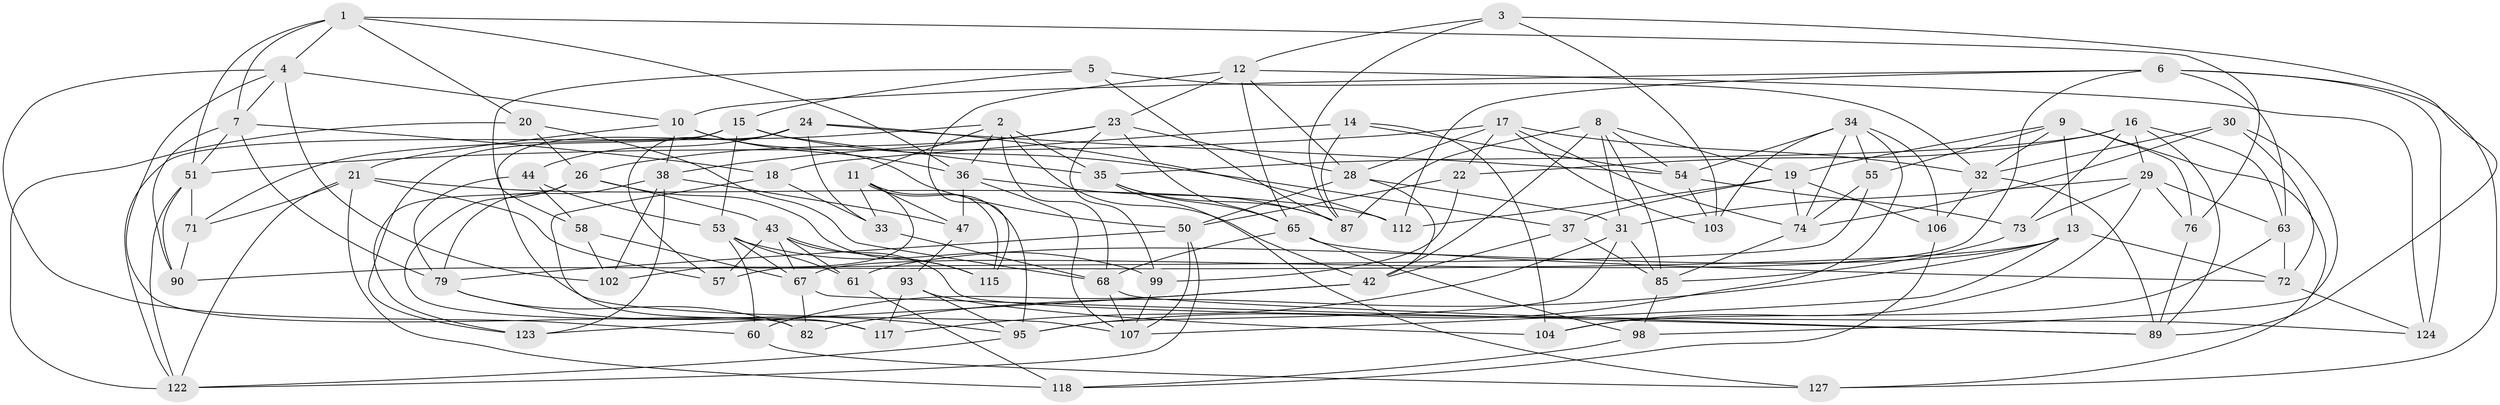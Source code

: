 // original degree distribution, {4: 1.0}
// Generated by graph-tools (version 1.1) at 2025/42/03/06/25 10:42:21]
// undirected, 81 vertices, 207 edges
graph export_dot {
graph [start="1"]
  node [color=gray90,style=filled];
  1 [super="+80"];
  2 [super="+96"];
  3;
  4 [super="+41"];
  5;
  6 [super="+91"];
  7 [super="+62"];
  8 [super="+45"];
  9 [super="+84"];
  10 [super="+27"];
  11 [super="+111"];
  12 [super="+69"];
  13 [super="+49"];
  14;
  15 [super="+56"];
  16 [super="+40"];
  17 [super="+66"];
  18;
  19 [super="+77"];
  20;
  21 [super="+78"];
  22;
  23 [super="+46"];
  24 [super="+25"];
  26 [super="+108"];
  28 [super="+121"];
  29 [super="+119"];
  30;
  31 [super="+39"];
  32 [super="+59"];
  33;
  34 [super="+70"];
  35 [super="+64"];
  36 [super="+110"];
  37;
  38 [super="+48"];
  42 [super="+92"];
  43 [super="+97"];
  44;
  47;
  50 [super="+52"];
  51 [super="+100"];
  53 [super="+86"];
  54 [super="+105"];
  55;
  57;
  58;
  60;
  61;
  63 [super="+113"];
  65 [super="+75"];
  67 [super="+126"];
  68 [super="+88"];
  71;
  72 [super="+94"];
  73;
  74 [super="+83"];
  76;
  79 [super="+81"];
  82;
  85 [super="+101"];
  87 [super="+116"];
  89 [super="+120"];
  90;
  93;
  95 [super="+109"];
  98;
  99;
  102;
  103;
  104;
  106;
  107 [super="+114"];
  112;
  115;
  117;
  118;
  122 [super="+125"];
  123;
  124;
  127;
  1 -- 76;
  1 -- 7;
  1 -- 4;
  1 -- 36;
  1 -- 20;
  1 -- 51;
  2 -- 71;
  2 -- 35;
  2 -- 11;
  2 -- 68;
  2 -- 42;
  2 -- 36;
  3 -- 103;
  3 -- 87;
  3 -- 12;
  3 -- 89;
  4 -- 102;
  4 -- 7;
  4 -- 10;
  4 -- 82;
  4 -- 60;
  5 -- 58;
  5 -- 32;
  5 -- 87;
  5 -- 15;
  6 -- 67;
  6 -- 63;
  6 -- 10;
  6 -- 112;
  6 -- 124;
  6 -- 127;
  7 -- 18;
  7 -- 51;
  7 -- 90;
  7 -- 79;
  8 -- 87;
  8 -- 42;
  8 -- 54;
  8 -- 19;
  8 -- 85;
  8 -- 31;
  9 -- 127;
  9 -- 19;
  9 -- 55;
  9 -- 32;
  9 -- 76;
  9 -- 13;
  10 -- 38;
  10 -- 36;
  10 -- 21;
  10 -- 50;
  11 -- 33;
  11 -- 102;
  11 -- 115;
  11 -- 47;
  11 -- 95;
  12 -- 65;
  12 -- 23;
  12 -- 115;
  12 -- 124;
  12 -- 28;
  13 -- 82;
  13 -- 72;
  13 -- 90;
  13 -- 61;
  13 -- 107;
  14 -- 18;
  14 -- 54;
  14 -- 104;
  14 -- 87;
  15 -- 37;
  15 -- 53;
  15 -- 122;
  15 -- 123;
  15 -- 35;
  16 -- 73;
  16 -- 35;
  16 -- 63;
  16 -- 89;
  16 -- 29;
  16 -- 22;
  17 -- 32;
  17 -- 51;
  17 -- 103;
  17 -- 74;
  17 -- 28;
  17 -- 22;
  18 -- 33;
  18 -- 117;
  19 -- 112;
  19 -- 37;
  19 -- 74;
  19 -- 106;
  20 -- 26;
  20 -- 122;
  20 -- 68;
  21 -- 118;
  21 -- 57;
  21 -- 112;
  21 -- 122;
  21 -- 71;
  22 -- 50;
  22 -- 99;
  23 -- 38;
  23 -- 99;
  23 -- 28;
  23 -- 26;
  23 -- 65;
  24 -- 107;
  24 -- 57;
  24 -- 33;
  24 -- 112;
  24 -- 44;
  24 -- 54;
  26 -- 123;
  26 -- 43;
  26 -- 115;
  26 -- 117;
  28 -- 31;
  28 -- 42;
  28 -- 50;
  29 -- 63;
  29 -- 104;
  29 -- 73;
  29 -- 76;
  29 -- 31;
  30 -- 98;
  30 -- 74;
  30 -- 32;
  30 -- 72;
  31 -- 85;
  31 -- 117;
  31 -- 95;
  32 -- 106;
  32 -- 89;
  33 -- 68;
  34 -- 95;
  34 -- 55;
  34 -- 74;
  34 -- 103;
  34 -- 54;
  34 -- 106;
  35 -- 127;
  35 -- 65;
  35 -- 87;
  36 -- 107;
  36 -- 87;
  36 -- 47;
  37 -- 42;
  37 -- 85;
  38 -- 102;
  38 -- 123;
  38 -- 79;
  38 -- 47;
  42 -- 60;
  42 -- 123;
  43 -- 115;
  43 -- 57;
  43 -- 124;
  43 -- 61;
  43 -- 67;
  44 -- 53;
  44 -- 58;
  44 -- 79;
  47 -- 93;
  50 -- 122;
  50 -- 107;
  50 -- 79;
  51 -- 71;
  51 -- 90;
  51 -- 122;
  53 -- 67;
  53 -- 99;
  53 -- 61;
  53 -- 60;
  54 -- 103;
  54 -- 73;
  55 -- 57;
  55 -- 74;
  58 -- 102;
  58 -- 67;
  60 -- 127;
  61 -- 118;
  63 -- 72 [weight=2];
  63 -- 104;
  65 -- 68;
  65 -- 72;
  65 -- 98;
  67 -- 82;
  67 -- 89;
  68 -- 107;
  68 -- 89;
  71 -- 90;
  72 -- 124;
  73 -- 85;
  74 -- 85;
  76 -- 89;
  79 -- 82;
  79 -- 95;
  85 -- 98;
  93 -- 104;
  93 -- 117;
  93 -- 95;
  95 -- 122;
  98 -- 118;
  99 -- 107;
  106 -- 118;
}
